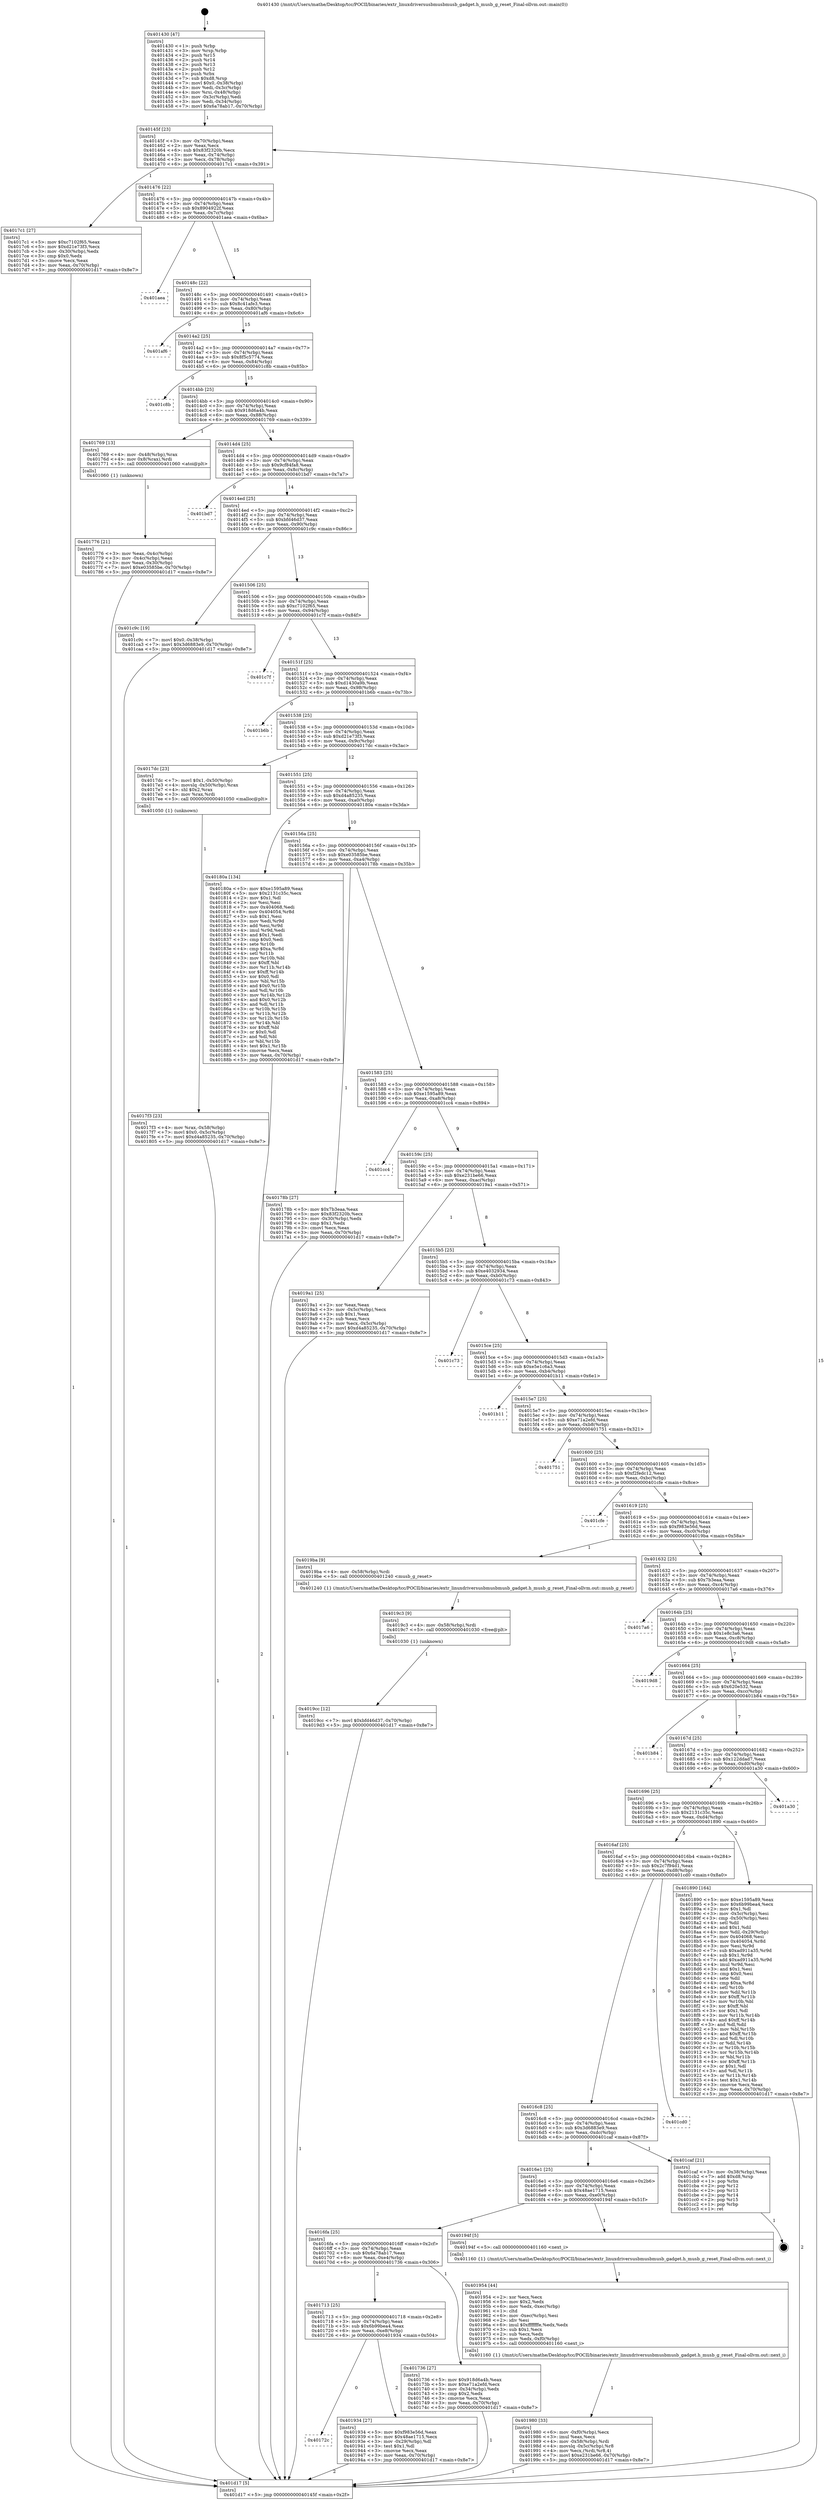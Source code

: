digraph "0x401430" {
  label = "0x401430 (/mnt/c/Users/mathe/Desktop/tcc/POCII/binaries/extr_linuxdriversusbmusbmusb_gadget.h_musb_g_reset_Final-ollvm.out::main(0))"
  labelloc = "t"
  node[shape=record]

  Entry [label="",width=0.3,height=0.3,shape=circle,fillcolor=black,style=filled]
  "0x40145f" [label="{
     0x40145f [23]\l
     | [instrs]\l
     &nbsp;&nbsp;0x40145f \<+3\>: mov -0x70(%rbp),%eax\l
     &nbsp;&nbsp;0x401462 \<+2\>: mov %eax,%ecx\l
     &nbsp;&nbsp;0x401464 \<+6\>: sub $0x83f2320b,%ecx\l
     &nbsp;&nbsp;0x40146a \<+3\>: mov %eax,-0x74(%rbp)\l
     &nbsp;&nbsp;0x40146d \<+3\>: mov %ecx,-0x78(%rbp)\l
     &nbsp;&nbsp;0x401470 \<+6\>: je 00000000004017c1 \<main+0x391\>\l
  }"]
  "0x4017c1" [label="{
     0x4017c1 [27]\l
     | [instrs]\l
     &nbsp;&nbsp;0x4017c1 \<+5\>: mov $0xc7102f65,%eax\l
     &nbsp;&nbsp;0x4017c6 \<+5\>: mov $0xd21e73f3,%ecx\l
     &nbsp;&nbsp;0x4017cb \<+3\>: mov -0x30(%rbp),%edx\l
     &nbsp;&nbsp;0x4017ce \<+3\>: cmp $0x0,%edx\l
     &nbsp;&nbsp;0x4017d1 \<+3\>: cmove %ecx,%eax\l
     &nbsp;&nbsp;0x4017d4 \<+3\>: mov %eax,-0x70(%rbp)\l
     &nbsp;&nbsp;0x4017d7 \<+5\>: jmp 0000000000401d17 \<main+0x8e7\>\l
  }"]
  "0x401476" [label="{
     0x401476 [22]\l
     | [instrs]\l
     &nbsp;&nbsp;0x401476 \<+5\>: jmp 000000000040147b \<main+0x4b\>\l
     &nbsp;&nbsp;0x40147b \<+3\>: mov -0x74(%rbp),%eax\l
     &nbsp;&nbsp;0x40147e \<+5\>: sub $0x8904922f,%eax\l
     &nbsp;&nbsp;0x401483 \<+3\>: mov %eax,-0x7c(%rbp)\l
     &nbsp;&nbsp;0x401486 \<+6\>: je 0000000000401aea \<main+0x6ba\>\l
  }"]
  Exit [label="",width=0.3,height=0.3,shape=circle,fillcolor=black,style=filled,peripheries=2]
  "0x401aea" [label="{
     0x401aea\l
  }", style=dashed]
  "0x40148c" [label="{
     0x40148c [22]\l
     | [instrs]\l
     &nbsp;&nbsp;0x40148c \<+5\>: jmp 0000000000401491 \<main+0x61\>\l
     &nbsp;&nbsp;0x401491 \<+3\>: mov -0x74(%rbp),%eax\l
     &nbsp;&nbsp;0x401494 \<+5\>: sub $0x8c41afe3,%eax\l
     &nbsp;&nbsp;0x401499 \<+3\>: mov %eax,-0x80(%rbp)\l
     &nbsp;&nbsp;0x40149c \<+6\>: je 0000000000401af6 \<main+0x6c6\>\l
  }"]
  "0x4019cc" [label="{
     0x4019cc [12]\l
     | [instrs]\l
     &nbsp;&nbsp;0x4019cc \<+7\>: movl $0xbfd46d37,-0x70(%rbp)\l
     &nbsp;&nbsp;0x4019d3 \<+5\>: jmp 0000000000401d17 \<main+0x8e7\>\l
  }"]
  "0x401af6" [label="{
     0x401af6\l
  }", style=dashed]
  "0x4014a2" [label="{
     0x4014a2 [25]\l
     | [instrs]\l
     &nbsp;&nbsp;0x4014a2 \<+5\>: jmp 00000000004014a7 \<main+0x77\>\l
     &nbsp;&nbsp;0x4014a7 \<+3\>: mov -0x74(%rbp),%eax\l
     &nbsp;&nbsp;0x4014aa \<+5\>: sub $0x8f5c5774,%eax\l
     &nbsp;&nbsp;0x4014af \<+6\>: mov %eax,-0x84(%rbp)\l
     &nbsp;&nbsp;0x4014b5 \<+6\>: je 0000000000401c8b \<main+0x85b\>\l
  }"]
  "0x4019c3" [label="{
     0x4019c3 [9]\l
     | [instrs]\l
     &nbsp;&nbsp;0x4019c3 \<+4\>: mov -0x58(%rbp),%rdi\l
     &nbsp;&nbsp;0x4019c7 \<+5\>: call 0000000000401030 \<free@plt\>\l
     | [calls]\l
     &nbsp;&nbsp;0x401030 \{1\} (unknown)\l
  }"]
  "0x401c8b" [label="{
     0x401c8b\l
  }", style=dashed]
  "0x4014bb" [label="{
     0x4014bb [25]\l
     | [instrs]\l
     &nbsp;&nbsp;0x4014bb \<+5\>: jmp 00000000004014c0 \<main+0x90\>\l
     &nbsp;&nbsp;0x4014c0 \<+3\>: mov -0x74(%rbp),%eax\l
     &nbsp;&nbsp;0x4014c3 \<+5\>: sub $0x918d6a4b,%eax\l
     &nbsp;&nbsp;0x4014c8 \<+6\>: mov %eax,-0x88(%rbp)\l
     &nbsp;&nbsp;0x4014ce \<+6\>: je 0000000000401769 \<main+0x339\>\l
  }"]
  "0x401980" [label="{
     0x401980 [33]\l
     | [instrs]\l
     &nbsp;&nbsp;0x401980 \<+6\>: mov -0xf0(%rbp),%ecx\l
     &nbsp;&nbsp;0x401986 \<+3\>: imul %eax,%ecx\l
     &nbsp;&nbsp;0x401989 \<+4\>: mov -0x58(%rbp),%rdi\l
     &nbsp;&nbsp;0x40198d \<+4\>: movslq -0x5c(%rbp),%r8\l
     &nbsp;&nbsp;0x401991 \<+4\>: mov %ecx,(%rdi,%r8,4)\l
     &nbsp;&nbsp;0x401995 \<+7\>: movl $0xe231be66,-0x70(%rbp)\l
     &nbsp;&nbsp;0x40199c \<+5\>: jmp 0000000000401d17 \<main+0x8e7\>\l
  }"]
  "0x401769" [label="{
     0x401769 [13]\l
     | [instrs]\l
     &nbsp;&nbsp;0x401769 \<+4\>: mov -0x48(%rbp),%rax\l
     &nbsp;&nbsp;0x40176d \<+4\>: mov 0x8(%rax),%rdi\l
     &nbsp;&nbsp;0x401771 \<+5\>: call 0000000000401060 \<atoi@plt\>\l
     | [calls]\l
     &nbsp;&nbsp;0x401060 \{1\} (unknown)\l
  }"]
  "0x4014d4" [label="{
     0x4014d4 [25]\l
     | [instrs]\l
     &nbsp;&nbsp;0x4014d4 \<+5\>: jmp 00000000004014d9 \<main+0xa9\>\l
     &nbsp;&nbsp;0x4014d9 \<+3\>: mov -0x74(%rbp),%eax\l
     &nbsp;&nbsp;0x4014dc \<+5\>: sub $0x9cf84fa8,%eax\l
     &nbsp;&nbsp;0x4014e1 \<+6\>: mov %eax,-0x8c(%rbp)\l
     &nbsp;&nbsp;0x4014e7 \<+6\>: je 0000000000401bd7 \<main+0x7a7\>\l
  }"]
  "0x401954" [label="{
     0x401954 [44]\l
     | [instrs]\l
     &nbsp;&nbsp;0x401954 \<+2\>: xor %ecx,%ecx\l
     &nbsp;&nbsp;0x401956 \<+5\>: mov $0x2,%edx\l
     &nbsp;&nbsp;0x40195b \<+6\>: mov %edx,-0xec(%rbp)\l
     &nbsp;&nbsp;0x401961 \<+1\>: cltd\l
     &nbsp;&nbsp;0x401962 \<+6\>: mov -0xec(%rbp),%esi\l
     &nbsp;&nbsp;0x401968 \<+2\>: idiv %esi\l
     &nbsp;&nbsp;0x40196a \<+6\>: imul $0xfffffffe,%edx,%edx\l
     &nbsp;&nbsp;0x401970 \<+3\>: sub $0x1,%ecx\l
     &nbsp;&nbsp;0x401973 \<+2\>: sub %ecx,%edx\l
     &nbsp;&nbsp;0x401975 \<+6\>: mov %edx,-0xf0(%rbp)\l
     &nbsp;&nbsp;0x40197b \<+5\>: call 0000000000401160 \<next_i\>\l
     | [calls]\l
     &nbsp;&nbsp;0x401160 \{1\} (/mnt/c/Users/mathe/Desktop/tcc/POCII/binaries/extr_linuxdriversusbmusbmusb_gadget.h_musb_g_reset_Final-ollvm.out::next_i)\l
  }"]
  "0x401bd7" [label="{
     0x401bd7\l
  }", style=dashed]
  "0x4014ed" [label="{
     0x4014ed [25]\l
     | [instrs]\l
     &nbsp;&nbsp;0x4014ed \<+5\>: jmp 00000000004014f2 \<main+0xc2\>\l
     &nbsp;&nbsp;0x4014f2 \<+3\>: mov -0x74(%rbp),%eax\l
     &nbsp;&nbsp;0x4014f5 \<+5\>: sub $0xbfd46d37,%eax\l
     &nbsp;&nbsp;0x4014fa \<+6\>: mov %eax,-0x90(%rbp)\l
     &nbsp;&nbsp;0x401500 \<+6\>: je 0000000000401c9c \<main+0x86c\>\l
  }"]
  "0x40172c" [label="{
     0x40172c\l
  }", style=dashed]
  "0x401c9c" [label="{
     0x401c9c [19]\l
     | [instrs]\l
     &nbsp;&nbsp;0x401c9c \<+7\>: movl $0x0,-0x38(%rbp)\l
     &nbsp;&nbsp;0x401ca3 \<+7\>: movl $0x3d6883e9,-0x70(%rbp)\l
     &nbsp;&nbsp;0x401caa \<+5\>: jmp 0000000000401d17 \<main+0x8e7\>\l
  }"]
  "0x401506" [label="{
     0x401506 [25]\l
     | [instrs]\l
     &nbsp;&nbsp;0x401506 \<+5\>: jmp 000000000040150b \<main+0xdb\>\l
     &nbsp;&nbsp;0x40150b \<+3\>: mov -0x74(%rbp),%eax\l
     &nbsp;&nbsp;0x40150e \<+5\>: sub $0xc7102f65,%eax\l
     &nbsp;&nbsp;0x401513 \<+6\>: mov %eax,-0x94(%rbp)\l
     &nbsp;&nbsp;0x401519 \<+6\>: je 0000000000401c7f \<main+0x84f\>\l
  }"]
  "0x401934" [label="{
     0x401934 [27]\l
     | [instrs]\l
     &nbsp;&nbsp;0x401934 \<+5\>: mov $0xf983e56d,%eax\l
     &nbsp;&nbsp;0x401939 \<+5\>: mov $0x48ae1715,%ecx\l
     &nbsp;&nbsp;0x40193e \<+3\>: mov -0x29(%rbp),%dl\l
     &nbsp;&nbsp;0x401941 \<+3\>: test $0x1,%dl\l
     &nbsp;&nbsp;0x401944 \<+3\>: cmovne %ecx,%eax\l
     &nbsp;&nbsp;0x401947 \<+3\>: mov %eax,-0x70(%rbp)\l
     &nbsp;&nbsp;0x40194a \<+5\>: jmp 0000000000401d17 \<main+0x8e7\>\l
  }"]
  "0x401c7f" [label="{
     0x401c7f\l
  }", style=dashed]
  "0x40151f" [label="{
     0x40151f [25]\l
     | [instrs]\l
     &nbsp;&nbsp;0x40151f \<+5\>: jmp 0000000000401524 \<main+0xf4\>\l
     &nbsp;&nbsp;0x401524 \<+3\>: mov -0x74(%rbp),%eax\l
     &nbsp;&nbsp;0x401527 \<+5\>: sub $0xd1430a9b,%eax\l
     &nbsp;&nbsp;0x40152c \<+6\>: mov %eax,-0x98(%rbp)\l
     &nbsp;&nbsp;0x401532 \<+6\>: je 0000000000401b6b \<main+0x73b\>\l
  }"]
  "0x4017f3" [label="{
     0x4017f3 [23]\l
     | [instrs]\l
     &nbsp;&nbsp;0x4017f3 \<+4\>: mov %rax,-0x58(%rbp)\l
     &nbsp;&nbsp;0x4017f7 \<+7\>: movl $0x0,-0x5c(%rbp)\l
     &nbsp;&nbsp;0x4017fe \<+7\>: movl $0xd4a85235,-0x70(%rbp)\l
     &nbsp;&nbsp;0x401805 \<+5\>: jmp 0000000000401d17 \<main+0x8e7\>\l
  }"]
  "0x401b6b" [label="{
     0x401b6b\l
  }", style=dashed]
  "0x401538" [label="{
     0x401538 [25]\l
     | [instrs]\l
     &nbsp;&nbsp;0x401538 \<+5\>: jmp 000000000040153d \<main+0x10d\>\l
     &nbsp;&nbsp;0x40153d \<+3\>: mov -0x74(%rbp),%eax\l
     &nbsp;&nbsp;0x401540 \<+5\>: sub $0xd21e73f3,%eax\l
     &nbsp;&nbsp;0x401545 \<+6\>: mov %eax,-0x9c(%rbp)\l
     &nbsp;&nbsp;0x40154b \<+6\>: je 00000000004017dc \<main+0x3ac\>\l
  }"]
  "0x401776" [label="{
     0x401776 [21]\l
     | [instrs]\l
     &nbsp;&nbsp;0x401776 \<+3\>: mov %eax,-0x4c(%rbp)\l
     &nbsp;&nbsp;0x401779 \<+3\>: mov -0x4c(%rbp),%eax\l
     &nbsp;&nbsp;0x40177c \<+3\>: mov %eax,-0x30(%rbp)\l
     &nbsp;&nbsp;0x40177f \<+7\>: movl $0xe03585be,-0x70(%rbp)\l
     &nbsp;&nbsp;0x401786 \<+5\>: jmp 0000000000401d17 \<main+0x8e7\>\l
  }"]
  "0x4017dc" [label="{
     0x4017dc [23]\l
     | [instrs]\l
     &nbsp;&nbsp;0x4017dc \<+7\>: movl $0x1,-0x50(%rbp)\l
     &nbsp;&nbsp;0x4017e3 \<+4\>: movslq -0x50(%rbp),%rax\l
     &nbsp;&nbsp;0x4017e7 \<+4\>: shl $0x2,%rax\l
     &nbsp;&nbsp;0x4017eb \<+3\>: mov %rax,%rdi\l
     &nbsp;&nbsp;0x4017ee \<+5\>: call 0000000000401050 \<malloc@plt\>\l
     | [calls]\l
     &nbsp;&nbsp;0x401050 \{1\} (unknown)\l
  }"]
  "0x401551" [label="{
     0x401551 [25]\l
     | [instrs]\l
     &nbsp;&nbsp;0x401551 \<+5\>: jmp 0000000000401556 \<main+0x126\>\l
     &nbsp;&nbsp;0x401556 \<+3\>: mov -0x74(%rbp),%eax\l
     &nbsp;&nbsp;0x401559 \<+5\>: sub $0xd4a85235,%eax\l
     &nbsp;&nbsp;0x40155e \<+6\>: mov %eax,-0xa0(%rbp)\l
     &nbsp;&nbsp;0x401564 \<+6\>: je 000000000040180a \<main+0x3da\>\l
  }"]
  "0x401430" [label="{
     0x401430 [47]\l
     | [instrs]\l
     &nbsp;&nbsp;0x401430 \<+1\>: push %rbp\l
     &nbsp;&nbsp;0x401431 \<+3\>: mov %rsp,%rbp\l
     &nbsp;&nbsp;0x401434 \<+2\>: push %r15\l
     &nbsp;&nbsp;0x401436 \<+2\>: push %r14\l
     &nbsp;&nbsp;0x401438 \<+2\>: push %r13\l
     &nbsp;&nbsp;0x40143a \<+2\>: push %r12\l
     &nbsp;&nbsp;0x40143c \<+1\>: push %rbx\l
     &nbsp;&nbsp;0x40143d \<+7\>: sub $0xd8,%rsp\l
     &nbsp;&nbsp;0x401444 \<+7\>: movl $0x0,-0x38(%rbp)\l
     &nbsp;&nbsp;0x40144b \<+3\>: mov %edi,-0x3c(%rbp)\l
     &nbsp;&nbsp;0x40144e \<+4\>: mov %rsi,-0x48(%rbp)\l
     &nbsp;&nbsp;0x401452 \<+3\>: mov -0x3c(%rbp),%edi\l
     &nbsp;&nbsp;0x401455 \<+3\>: mov %edi,-0x34(%rbp)\l
     &nbsp;&nbsp;0x401458 \<+7\>: movl $0x6a78ab17,-0x70(%rbp)\l
  }"]
  "0x40180a" [label="{
     0x40180a [134]\l
     | [instrs]\l
     &nbsp;&nbsp;0x40180a \<+5\>: mov $0xe1595a89,%eax\l
     &nbsp;&nbsp;0x40180f \<+5\>: mov $0x2131c35c,%ecx\l
     &nbsp;&nbsp;0x401814 \<+2\>: mov $0x1,%dl\l
     &nbsp;&nbsp;0x401816 \<+2\>: xor %esi,%esi\l
     &nbsp;&nbsp;0x401818 \<+7\>: mov 0x404068,%edi\l
     &nbsp;&nbsp;0x40181f \<+8\>: mov 0x404054,%r8d\l
     &nbsp;&nbsp;0x401827 \<+3\>: sub $0x1,%esi\l
     &nbsp;&nbsp;0x40182a \<+3\>: mov %edi,%r9d\l
     &nbsp;&nbsp;0x40182d \<+3\>: add %esi,%r9d\l
     &nbsp;&nbsp;0x401830 \<+4\>: imul %r9d,%edi\l
     &nbsp;&nbsp;0x401834 \<+3\>: and $0x1,%edi\l
     &nbsp;&nbsp;0x401837 \<+3\>: cmp $0x0,%edi\l
     &nbsp;&nbsp;0x40183a \<+4\>: sete %r10b\l
     &nbsp;&nbsp;0x40183e \<+4\>: cmp $0xa,%r8d\l
     &nbsp;&nbsp;0x401842 \<+4\>: setl %r11b\l
     &nbsp;&nbsp;0x401846 \<+3\>: mov %r10b,%bl\l
     &nbsp;&nbsp;0x401849 \<+3\>: xor $0xff,%bl\l
     &nbsp;&nbsp;0x40184c \<+3\>: mov %r11b,%r14b\l
     &nbsp;&nbsp;0x40184f \<+4\>: xor $0xff,%r14b\l
     &nbsp;&nbsp;0x401853 \<+3\>: xor $0x0,%dl\l
     &nbsp;&nbsp;0x401856 \<+3\>: mov %bl,%r15b\l
     &nbsp;&nbsp;0x401859 \<+4\>: and $0x0,%r15b\l
     &nbsp;&nbsp;0x40185d \<+3\>: and %dl,%r10b\l
     &nbsp;&nbsp;0x401860 \<+3\>: mov %r14b,%r12b\l
     &nbsp;&nbsp;0x401863 \<+4\>: and $0x0,%r12b\l
     &nbsp;&nbsp;0x401867 \<+3\>: and %dl,%r11b\l
     &nbsp;&nbsp;0x40186a \<+3\>: or %r10b,%r15b\l
     &nbsp;&nbsp;0x40186d \<+3\>: or %r11b,%r12b\l
     &nbsp;&nbsp;0x401870 \<+3\>: xor %r12b,%r15b\l
     &nbsp;&nbsp;0x401873 \<+3\>: or %r14b,%bl\l
     &nbsp;&nbsp;0x401876 \<+3\>: xor $0xff,%bl\l
     &nbsp;&nbsp;0x401879 \<+3\>: or $0x0,%dl\l
     &nbsp;&nbsp;0x40187c \<+2\>: and %dl,%bl\l
     &nbsp;&nbsp;0x40187e \<+3\>: or %bl,%r15b\l
     &nbsp;&nbsp;0x401881 \<+4\>: test $0x1,%r15b\l
     &nbsp;&nbsp;0x401885 \<+3\>: cmovne %ecx,%eax\l
     &nbsp;&nbsp;0x401888 \<+3\>: mov %eax,-0x70(%rbp)\l
     &nbsp;&nbsp;0x40188b \<+5\>: jmp 0000000000401d17 \<main+0x8e7\>\l
  }"]
  "0x40156a" [label="{
     0x40156a [25]\l
     | [instrs]\l
     &nbsp;&nbsp;0x40156a \<+5\>: jmp 000000000040156f \<main+0x13f\>\l
     &nbsp;&nbsp;0x40156f \<+3\>: mov -0x74(%rbp),%eax\l
     &nbsp;&nbsp;0x401572 \<+5\>: sub $0xe03585be,%eax\l
     &nbsp;&nbsp;0x401577 \<+6\>: mov %eax,-0xa4(%rbp)\l
     &nbsp;&nbsp;0x40157d \<+6\>: je 000000000040178b \<main+0x35b\>\l
  }"]
  "0x401d17" [label="{
     0x401d17 [5]\l
     | [instrs]\l
     &nbsp;&nbsp;0x401d17 \<+5\>: jmp 000000000040145f \<main+0x2f\>\l
  }"]
  "0x40178b" [label="{
     0x40178b [27]\l
     | [instrs]\l
     &nbsp;&nbsp;0x40178b \<+5\>: mov $0x7b3eaa,%eax\l
     &nbsp;&nbsp;0x401790 \<+5\>: mov $0x83f2320b,%ecx\l
     &nbsp;&nbsp;0x401795 \<+3\>: mov -0x30(%rbp),%edx\l
     &nbsp;&nbsp;0x401798 \<+3\>: cmp $0x1,%edx\l
     &nbsp;&nbsp;0x40179b \<+3\>: cmovl %ecx,%eax\l
     &nbsp;&nbsp;0x40179e \<+3\>: mov %eax,-0x70(%rbp)\l
     &nbsp;&nbsp;0x4017a1 \<+5\>: jmp 0000000000401d17 \<main+0x8e7\>\l
  }"]
  "0x401583" [label="{
     0x401583 [25]\l
     | [instrs]\l
     &nbsp;&nbsp;0x401583 \<+5\>: jmp 0000000000401588 \<main+0x158\>\l
     &nbsp;&nbsp;0x401588 \<+3\>: mov -0x74(%rbp),%eax\l
     &nbsp;&nbsp;0x40158b \<+5\>: sub $0xe1595a89,%eax\l
     &nbsp;&nbsp;0x401590 \<+6\>: mov %eax,-0xa8(%rbp)\l
     &nbsp;&nbsp;0x401596 \<+6\>: je 0000000000401cc4 \<main+0x894\>\l
  }"]
  "0x401713" [label="{
     0x401713 [25]\l
     | [instrs]\l
     &nbsp;&nbsp;0x401713 \<+5\>: jmp 0000000000401718 \<main+0x2e8\>\l
     &nbsp;&nbsp;0x401718 \<+3\>: mov -0x74(%rbp),%eax\l
     &nbsp;&nbsp;0x40171b \<+5\>: sub $0x6b99bea4,%eax\l
     &nbsp;&nbsp;0x401720 \<+6\>: mov %eax,-0xe8(%rbp)\l
     &nbsp;&nbsp;0x401726 \<+6\>: je 0000000000401934 \<main+0x504\>\l
  }"]
  "0x401cc4" [label="{
     0x401cc4\l
  }", style=dashed]
  "0x40159c" [label="{
     0x40159c [25]\l
     | [instrs]\l
     &nbsp;&nbsp;0x40159c \<+5\>: jmp 00000000004015a1 \<main+0x171\>\l
     &nbsp;&nbsp;0x4015a1 \<+3\>: mov -0x74(%rbp),%eax\l
     &nbsp;&nbsp;0x4015a4 \<+5\>: sub $0xe231be66,%eax\l
     &nbsp;&nbsp;0x4015a9 \<+6\>: mov %eax,-0xac(%rbp)\l
     &nbsp;&nbsp;0x4015af \<+6\>: je 00000000004019a1 \<main+0x571\>\l
  }"]
  "0x401736" [label="{
     0x401736 [27]\l
     | [instrs]\l
     &nbsp;&nbsp;0x401736 \<+5\>: mov $0x918d6a4b,%eax\l
     &nbsp;&nbsp;0x40173b \<+5\>: mov $0xe71a2efd,%ecx\l
     &nbsp;&nbsp;0x401740 \<+3\>: mov -0x34(%rbp),%edx\l
     &nbsp;&nbsp;0x401743 \<+3\>: cmp $0x2,%edx\l
     &nbsp;&nbsp;0x401746 \<+3\>: cmovne %ecx,%eax\l
     &nbsp;&nbsp;0x401749 \<+3\>: mov %eax,-0x70(%rbp)\l
     &nbsp;&nbsp;0x40174c \<+5\>: jmp 0000000000401d17 \<main+0x8e7\>\l
  }"]
  "0x4019a1" [label="{
     0x4019a1 [25]\l
     | [instrs]\l
     &nbsp;&nbsp;0x4019a1 \<+2\>: xor %eax,%eax\l
     &nbsp;&nbsp;0x4019a3 \<+3\>: mov -0x5c(%rbp),%ecx\l
     &nbsp;&nbsp;0x4019a6 \<+3\>: sub $0x1,%eax\l
     &nbsp;&nbsp;0x4019a9 \<+2\>: sub %eax,%ecx\l
     &nbsp;&nbsp;0x4019ab \<+3\>: mov %ecx,-0x5c(%rbp)\l
     &nbsp;&nbsp;0x4019ae \<+7\>: movl $0xd4a85235,-0x70(%rbp)\l
     &nbsp;&nbsp;0x4019b5 \<+5\>: jmp 0000000000401d17 \<main+0x8e7\>\l
  }"]
  "0x4015b5" [label="{
     0x4015b5 [25]\l
     | [instrs]\l
     &nbsp;&nbsp;0x4015b5 \<+5\>: jmp 00000000004015ba \<main+0x18a\>\l
     &nbsp;&nbsp;0x4015ba \<+3\>: mov -0x74(%rbp),%eax\l
     &nbsp;&nbsp;0x4015bd \<+5\>: sub $0xe4032934,%eax\l
     &nbsp;&nbsp;0x4015c2 \<+6\>: mov %eax,-0xb0(%rbp)\l
     &nbsp;&nbsp;0x4015c8 \<+6\>: je 0000000000401c73 \<main+0x843\>\l
  }"]
  "0x4016fa" [label="{
     0x4016fa [25]\l
     | [instrs]\l
     &nbsp;&nbsp;0x4016fa \<+5\>: jmp 00000000004016ff \<main+0x2cf\>\l
     &nbsp;&nbsp;0x4016ff \<+3\>: mov -0x74(%rbp),%eax\l
     &nbsp;&nbsp;0x401702 \<+5\>: sub $0x6a78ab17,%eax\l
     &nbsp;&nbsp;0x401707 \<+6\>: mov %eax,-0xe4(%rbp)\l
     &nbsp;&nbsp;0x40170d \<+6\>: je 0000000000401736 \<main+0x306\>\l
  }"]
  "0x401c73" [label="{
     0x401c73\l
  }", style=dashed]
  "0x4015ce" [label="{
     0x4015ce [25]\l
     | [instrs]\l
     &nbsp;&nbsp;0x4015ce \<+5\>: jmp 00000000004015d3 \<main+0x1a3\>\l
     &nbsp;&nbsp;0x4015d3 \<+3\>: mov -0x74(%rbp),%eax\l
     &nbsp;&nbsp;0x4015d6 \<+5\>: sub $0xe5e1c6a3,%eax\l
     &nbsp;&nbsp;0x4015db \<+6\>: mov %eax,-0xb4(%rbp)\l
     &nbsp;&nbsp;0x4015e1 \<+6\>: je 0000000000401b11 \<main+0x6e1\>\l
  }"]
  "0x40194f" [label="{
     0x40194f [5]\l
     | [instrs]\l
     &nbsp;&nbsp;0x40194f \<+5\>: call 0000000000401160 \<next_i\>\l
     | [calls]\l
     &nbsp;&nbsp;0x401160 \{1\} (/mnt/c/Users/mathe/Desktop/tcc/POCII/binaries/extr_linuxdriversusbmusbmusb_gadget.h_musb_g_reset_Final-ollvm.out::next_i)\l
  }"]
  "0x401b11" [label="{
     0x401b11\l
  }", style=dashed]
  "0x4015e7" [label="{
     0x4015e7 [25]\l
     | [instrs]\l
     &nbsp;&nbsp;0x4015e7 \<+5\>: jmp 00000000004015ec \<main+0x1bc\>\l
     &nbsp;&nbsp;0x4015ec \<+3\>: mov -0x74(%rbp),%eax\l
     &nbsp;&nbsp;0x4015ef \<+5\>: sub $0xe71a2efd,%eax\l
     &nbsp;&nbsp;0x4015f4 \<+6\>: mov %eax,-0xb8(%rbp)\l
     &nbsp;&nbsp;0x4015fa \<+6\>: je 0000000000401751 \<main+0x321\>\l
  }"]
  "0x4016e1" [label="{
     0x4016e1 [25]\l
     | [instrs]\l
     &nbsp;&nbsp;0x4016e1 \<+5\>: jmp 00000000004016e6 \<main+0x2b6\>\l
     &nbsp;&nbsp;0x4016e6 \<+3\>: mov -0x74(%rbp),%eax\l
     &nbsp;&nbsp;0x4016e9 \<+5\>: sub $0x48ae1715,%eax\l
     &nbsp;&nbsp;0x4016ee \<+6\>: mov %eax,-0xe0(%rbp)\l
     &nbsp;&nbsp;0x4016f4 \<+6\>: je 000000000040194f \<main+0x51f\>\l
  }"]
  "0x401751" [label="{
     0x401751\l
  }", style=dashed]
  "0x401600" [label="{
     0x401600 [25]\l
     | [instrs]\l
     &nbsp;&nbsp;0x401600 \<+5\>: jmp 0000000000401605 \<main+0x1d5\>\l
     &nbsp;&nbsp;0x401605 \<+3\>: mov -0x74(%rbp),%eax\l
     &nbsp;&nbsp;0x401608 \<+5\>: sub $0xf2fedc12,%eax\l
     &nbsp;&nbsp;0x40160d \<+6\>: mov %eax,-0xbc(%rbp)\l
     &nbsp;&nbsp;0x401613 \<+6\>: je 0000000000401cfe \<main+0x8ce\>\l
  }"]
  "0x401caf" [label="{
     0x401caf [21]\l
     | [instrs]\l
     &nbsp;&nbsp;0x401caf \<+3\>: mov -0x38(%rbp),%eax\l
     &nbsp;&nbsp;0x401cb2 \<+7\>: add $0xd8,%rsp\l
     &nbsp;&nbsp;0x401cb9 \<+1\>: pop %rbx\l
     &nbsp;&nbsp;0x401cba \<+2\>: pop %r12\l
     &nbsp;&nbsp;0x401cbc \<+2\>: pop %r13\l
     &nbsp;&nbsp;0x401cbe \<+2\>: pop %r14\l
     &nbsp;&nbsp;0x401cc0 \<+2\>: pop %r15\l
     &nbsp;&nbsp;0x401cc2 \<+1\>: pop %rbp\l
     &nbsp;&nbsp;0x401cc3 \<+1\>: ret\l
  }"]
  "0x401cfe" [label="{
     0x401cfe\l
  }", style=dashed]
  "0x401619" [label="{
     0x401619 [25]\l
     | [instrs]\l
     &nbsp;&nbsp;0x401619 \<+5\>: jmp 000000000040161e \<main+0x1ee\>\l
     &nbsp;&nbsp;0x40161e \<+3\>: mov -0x74(%rbp),%eax\l
     &nbsp;&nbsp;0x401621 \<+5\>: sub $0xf983e56d,%eax\l
     &nbsp;&nbsp;0x401626 \<+6\>: mov %eax,-0xc0(%rbp)\l
     &nbsp;&nbsp;0x40162c \<+6\>: je 00000000004019ba \<main+0x58a\>\l
  }"]
  "0x4016c8" [label="{
     0x4016c8 [25]\l
     | [instrs]\l
     &nbsp;&nbsp;0x4016c8 \<+5\>: jmp 00000000004016cd \<main+0x29d\>\l
     &nbsp;&nbsp;0x4016cd \<+3\>: mov -0x74(%rbp),%eax\l
     &nbsp;&nbsp;0x4016d0 \<+5\>: sub $0x3d6883e9,%eax\l
     &nbsp;&nbsp;0x4016d5 \<+6\>: mov %eax,-0xdc(%rbp)\l
     &nbsp;&nbsp;0x4016db \<+6\>: je 0000000000401caf \<main+0x87f\>\l
  }"]
  "0x4019ba" [label="{
     0x4019ba [9]\l
     | [instrs]\l
     &nbsp;&nbsp;0x4019ba \<+4\>: mov -0x58(%rbp),%rdi\l
     &nbsp;&nbsp;0x4019be \<+5\>: call 0000000000401240 \<musb_g_reset\>\l
     | [calls]\l
     &nbsp;&nbsp;0x401240 \{1\} (/mnt/c/Users/mathe/Desktop/tcc/POCII/binaries/extr_linuxdriversusbmusbmusb_gadget.h_musb_g_reset_Final-ollvm.out::musb_g_reset)\l
  }"]
  "0x401632" [label="{
     0x401632 [25]\l
     | [instrs]\l
     &nbsp;&nbsp;0x401632 \<+5\>: jmp 0000000000401637 \<main+0x207\>\l
     &nbsp;&nbsp;0x401637 \<+3\>: mov -0x74(%rbp),%eax\l
     &nbsp;&nbsp;0x40163a \<+5\>: sub $0x7b3eaa,%eax\l
     &nbsp;&nbsp;0x40163f \<+6\>: mov %eax,-0xc4(%rbp)\l
     &nbsp;&nbsp;0x401645 \<+6\>: je 00000000004017a6 \<main+0x376\>\l
  }"]
  "0x401cd0" [label="{
     0x401cd0\l
  }", style=dashed]
  "0x4017a6" [label="{
     0x4017a6\l
  }", style=dashed]
  "0x40164b" [label="{
     0x40164b [25]\l
     | [instrs]\l
     &nbsp;&nbsp;0x40164b \<+5\>: jmp 0000000000401650 \<main+0x220\>\l
     &nbsp;&nbsp;0x401650 \<+3\>: mov -0x74(%rbp),%eax\l
     &nbsp;&nbsp;0x401653 \<+5\>: sub $0x1e8c3a6,%eax\l
     &nbsp;&nbsp;0x401658 \<+6\>: mov %eax,-0xc8(%rbp)\l
     &nbsp;&nbsp;0x40165e \<+6\>: je 00000000004019d8 \<main+0x5a8\>\l
  }"]
  "0x4016af" [label="{
     0x4016af [25]\l
     | [instrs]\l
     &nbsp;&nbsp;0x4016af \<+5\>: jmp 00000000004016b4 \<main+0x284\>\l
     &nbsp;&nbsp;0x4016b4 \<+3\>: mov -0x74(%rbp),%eax\l
     &nbsp;&nbsp;0x4016b7 \<+5\>: sub $0x2c7f94d1,%eax\l
     &nbsp;&nbsp;0x4016bc \<+6\>: mov %eax,-0xd8(%rbp)\l
     &nbsp;&nbsp;0x4016c2 \<+6\>: je 0000000000401cd0 \<main+0x8a0\>\l
  }"]
  "0x4019d8" [label="{
     0x4019d8\l
  }", style=dashed]
  "0x401664" [label="{
     0x401664 [25]\l
     | [instrs]\l
     &nbsp;&nbsp;0x401664 \<+5\>: jmp 0000000000401669 \<main+0x239\>\l
     &nbsp;&nbsp;0x401669 \<+3\>: mov -0x74(%rbp),%eax\l
     &nbsp;&nbsp;0x40166c \<+5\>: sub $0x620e532,%eax\l
     &nbsp;&nbsp;0x401671 \<+6\>: mov %eax,-0xcc(%rbp)\l
     &nbsp;&nbsp;0x401677 \<+6\>: je 0000000000401b84 \<main+0x754\>\l
  }"]
  "0x401890" [label="{
     0x401890 [164]\l
     | [instrs]\l
     &nbsp;&nbsp;0x401890 \<+5\>: mov $0xe1595a89,%eax\l
     &nbsp;&nbsp;0x401895 \<+5\>: mov $0x6b99bea4,%ecx\l
     &nbsp;&nbsp;0x40189a \<+2\>: mov $0x1,%dl\l
     &nbsp;&nbsp;0x40189c \<+3\>: mov -0x5c(%rbp),%esi\l
     &nbsp;&nbsp;0x40189f \<+3\>: cmp -0x50(%rbp),%esi\l
     &nbsp;&nbsp;0x4018a2 \<+4\>: setl %dil\l
     &nbsp;&nbsp;0x4018a6 \<+4\>: and $0x1,%dil\l
     &nbsp;&nbsp;0x4018aa \<+4\>: mov %dil,-0x29(%rbp)\l
     &nbsp;&nbsp;0x4018ae \<+7\>: mov 0x404068,%esi\l
     &nbsp;&nbsp;0x4018b5 \<+8\>: mov 0x404054,%r8d\l
     &nbsp;&nbsp;0x4018bd \<+3\>: mov %esi,%r9d\l
     &nbsp;&nbsp;0x4018c0 \<+7\>: sub $0xad911a35,%r9d\l
     &nbsp;&nbsp;0x4018c7 \<+4\>: sub $0x1,%r9d\l
     &nbsp;&nbsp;0x4018cb \<+7\>: add $0xad911a35,%r9d\l
     &nbsp;&nbsp;0x4018d2 \<+4\>: imul %r9d,%esi\l
     &nbsp;&nbsp;0x4018d6 \<+3\>: and $0x1,%esi\l
     &nbsp;&nbsp;0x4018d9 \<+3\>: cmp $0x0,%esi\l
     &nbsp;&nbsp;0x4018dc \<+4\>: sete %dil\l
     &nbsp;&nbsp;0x4018e0 \<+4\>: cmp $0xa,%r8d\l
     &nbsp;&nbsp;0x4018e4 \<+4\>: setl %r10b\l
     &nbsp;&nbsp;0x4018e8 \<+3\>: mov %dil,%r11b\l
     &nbsp;&nbsp;0x4018eb \<+4\>: xor $0xff,%r11b\l
     &nbsp;&nbsp;0x4018ef \<+3\>: mov %r10b,%bl\l
     &nbsp;&nbsp;0x4018f2 \<+3\>: xor $0xff,%bl\l
     &nbsp;&nbsp;0x4018f5 \<+3\>: xor $0x1,%dl\l
     &nbsp;&nbsp;0x4018f8 \<+3\>: mov %r11b,%r14b\l
     &nbsp;&nbsp;0x4018fb \<+4\>: and $0xff,%r14b\l
     &nbsp;&nbsp;0x4018ff \<+3\>: and %dl,%dil\l
     &nbsp;&nbsp;0x401902 \<+3\>: mov %bl,%r15b\l
     &nbsp;&nbsp;0x401905 \<+4\>: and $0xff,%r15b\l
     &nbsp;&nbsp;0x401909 \<+3\>: and %dl,%r10b\l
     &nbsp;&nbsp;0x40190c \<+3\>: or %dil,%r14b\l
     &nbsp;&nbsp;0x40190f \<+3\>: or %r10b,%r15b\l
     &nbsp;&nbsp;0x401912 \<+3\>: xor %r15b,%r14b\l
     &nbsp;&nbsp;0x401915 \<+3\>: or %bl,%r11b\l
     &nbsp;&nbsp;0x401918 \<+4\>: xor $0xff,%r11b\l
     &nbsp;&nbsp;0x40191c \<+3\>: or $0x1,%dl\l
     &nbsp;&nbsp;0x40191f \<+3\>: and %dl,%r11b\l
     &nbsp;&nbsp;0x401922 \<+3\>: or %r11b,%r14b\l
     &nbsp;&nbsp;0x401925 \<+4\>: test $0x1,%r14b\l
     &nbsp;&nbsp;0x401929 \<+3\>: cmovne %ecx,%eax\l
     &nbsp;&nbsp;0x40192c \<+3\>: mov %eax,-0x70(%rbp)\l
     &nbsp;&nbsp;0x40192f \<+5\>: jmp 0000000000401d17 \<main+0x8e7\>\l
  }"]
  "0x401b84" [label="{
     0x401b84\l
  }", style=dashed]
  "0x40167d" [label="{
     0x40167d [25]\l
     | [instrs]\l
     &nbsp;&nbsp;0x40167d \<+5\>: jmp 0000000000401682 \<main+0x252\>\l
     &nbsp;&nbsp;0x401682 \<+3\>: mov -0x74(%rbp),%eax\l
     &nbsp;&nbsp;0x401685 \<+5\>: sub $0x122ddad7,%eax\l
     &nbsp;&nbsp;0x40168a \<+6\>: mov %eax,-0xd0(%rbp)\l
     &nbsp;&nbsp;0x401690 \<+6\>: je 0000000000401a30 \<main+0x600\>\l
  }"]
  "0x401696" [label="{
     0x401696 [25]\l
     | [instrs]\l
     &nbsp;&nbsp;0x401696 \<+5\>: jmp 000000000040169b \<main+0x26b\>\l
     &nbsp;&nbsp;0x40169b \<+3\>: mov -0x74(%rbp),%eax\l
     &nbsp;&nbsp;0x40169e \<+5\>: sub $0x2131c35c,%eax\l
     &nbsp;&nbsp;0x4016a3 \<+6\>: mov %eax,-0xd4(%rbp)\l
     &nbsp;&nbsp;0x4016a9 \<+6\>: je 0000000000401890 \<main+0x460\>\l
  }"]
  "0x401a30" [label="{
     0x401a30\l
  }", style=dashed]
  Entry -> "0x401430" [label=" 1"]
  "0x40145f" -> "0x4017c1" [label=" 1"]
  "0x40145f" -> "0x401476" [label=" 15"]
  "0x401caf" -> Exit [label=" 1"]
  "0x401476" -> "0x401aea" [label=" 0"]
  "0x401476" -> "0x40148c" [label=" 15"]
  "0x401c9c" -> "0x401d17" [label=" 1"]
  "0x40148c" -> "0x401af6" [label=" 0"]
  "0x40148c" -> "0x4014a2" [label=" 15"]
  "0x4019cc" -> "0x401d17" [label=" 1"]
  "0x4014a2" -> "0x401c8b" [label=" 0"]
  "0x4014a2" -> "0x4014bb" [label=" 15"]
  "0x4019c3" -> "0x4019cc" [label=" 1"]
  "0x4014bb" -> "0x401769" [label=" 1"]
  "0x4014bb" -> "0x4014d4" [label=" 14"]
  "0x4019ba" -> "0x4019c3" [label=" 1"]
  "0x4014d4" -> "0x401bd7" [label=" 0"]
  "0x4014d4" -> "0x4014ed" [label=" 14"]
  "0x4019a1" -> "0x401d17" [label=" 1"]
  "0x4014ed" -> "0x401c9c" [label=" 1"]
  "0x4014ed" -> "0x401506" [label=" 13"]
  "0x401980" -> "0x401d17" [label=" 1"]
  "0x401506" -> "0x401c7f" [label=" 0"]
  "0x401506" -> "0x40151f" [label=" 13"]
  "0x401954" -> "0x401980" [label=" 1"]
  "0x40151f" -> "0x401b6b" [label=" 0"]
  "0x40151f" -> "0x401538" [label=" 13"]
  "0x401934" -> "0x401d17" [label=" 2"]
  "0x401538" -> "0x4017dc" [label=" 1"]
  "0x401538" -> "0x401551" [label=" 12"]
  "0x401713" -> "0x40172c" [label=" 0"]
  "0x401551" -> "0x40180a" [label=" 2"]
  "0x401551" -> "0x40156a" [label=" 10"]
  "0x401713" -> "0x401934" [label=" 2"]
  "0x40156a" -> "0x40178b" [label=" 1"]
  "0x40156a" -> "0x401583" [label=" 9"]
  "0x40194f" -> "0x401954" [label=" 1"]
  "0x401583" -> "0x401cc4" [label=" 0"]
  "0x401583" -> "0x40159c" [label=" 9"]
  "0x401890" -> "0x401d17" [label=" 2"]
  "0x40159c" -> "0x4019a1" [label=" 1"]
  "0x40159c" -> "0x4015b5" [label=" 8"]
  "0x40180a" -> "0x401d17" [label=" 2"]
  "0x4015b5" -> "0x401c73" [label=" 0"]
  "0x4015b5" -> "0x4015ce" [label=" 8"]
  "0x4017dc" -> "0x4017f3" [label=" 1"]
  "0x4015ce" -> "0x401b11" [label=" 0"]
  "0x4015ce" -> "0x4015e7" [label=" 8"]
  "0x4017c1" -> "0x401d17" [label=" 1"]
  "0x4015e7" -> "0x401751" [label=" 0"]
  "0x4015e7" -> "0x401600" [label=" 8"]
  "0x401776" -> "0x401d17" [label=" 1"]
  "0x401600" -> "0x401cfe" [label=" 0"]
  "0x401600" -> "0x401619" [label=" 8"]
  "0x401769" -> "0x401776" [label=" 1"]
  "0x401619" -> "0x4019ba" [label=" 1"]
  "0x401619" -> "0x401632" [label=" 7"]
  "0x401430" -> "0x40145f" [label=" 1"]
  "0x401632" -> "0x4017a6" [label=" 0"]
  "0x401632" -> "0x40164b" [label=" 7"]
  "0x401736" -> "0x401d17" [label=" 1"]
  "0x40164b" -> "0x4019d8" [label=" 0"]
  "0x40164b" -> "0x401664" [label=" 7"]
  "0x4016fa" -> "0x401736" [label=" 1"]
  "0x401664" -> "0x401b84" [label=" 0"]
  "0x401664" -> "0x40167d" [label=" 7"]
  "0x4017f3" -> "0x401d17" [label=" 1"]
  "0x40167d" -> "0x401a30" [label=" 0"]
  "0x40167d" -> "0x401696" [label=" 7"]
  "0x4016e1" -> "0x4016fa" [label=" 3"]
  "0x401696" -> "0x401890" [label=" 2"]
  "0x401696" -> "0x4016af" [label=" 5"]
  "0x4016fa" -> "0x401713" [label=" 2"]
  "0x4016af" -> "0x401cd0" [label=" 0"]
  "0x4016af" -> "0x4016c8" [label=" 5"]
  "0x401d17" -> "0x40145f" [label=" 15"]
  "0x4016c8" -> "0x401caf" [label=" 1"]
  "0x4016c8" -> "0x4016e1" [label=" 4"]
  "0x40178b" -> "0x401d17" [label=" 1"]
  "0x4016e1" -> "0x40194f" [label=" 1"]
}
